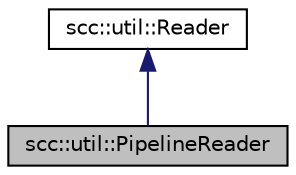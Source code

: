 digraph "scc::util::PipelineReader"
{
 // LATEX_PDF_SIZE
  edge [fontname="Helvetica",fontsize="10",labelfontname="Helvetica",labelfontsize="10"];
  node [fontname="Helvetica",fontsize="10",shape=record];
  Node1 [label="scc::util::PipelineReader",height=0.2,width=0.4,color="black", fillcolor="grey75", style="filled", fontcolor="black",tooltip="Pipeline reader to carry out processing in a pipeline (chain of readers)."];
  Node2 -> Node1 [dir="back",color="midnightblue",fontsize="10",style="solid",fontname="Helvetica"];
  Node2 [label="scc::util::Reader",height=0.2,width=0.4,color="black", fillcolor="white", style="filled",URL="$d5/de2/structscc_1_1util_1_1Reader.html",tooltip="Interface class for objects which can be read."];
}
